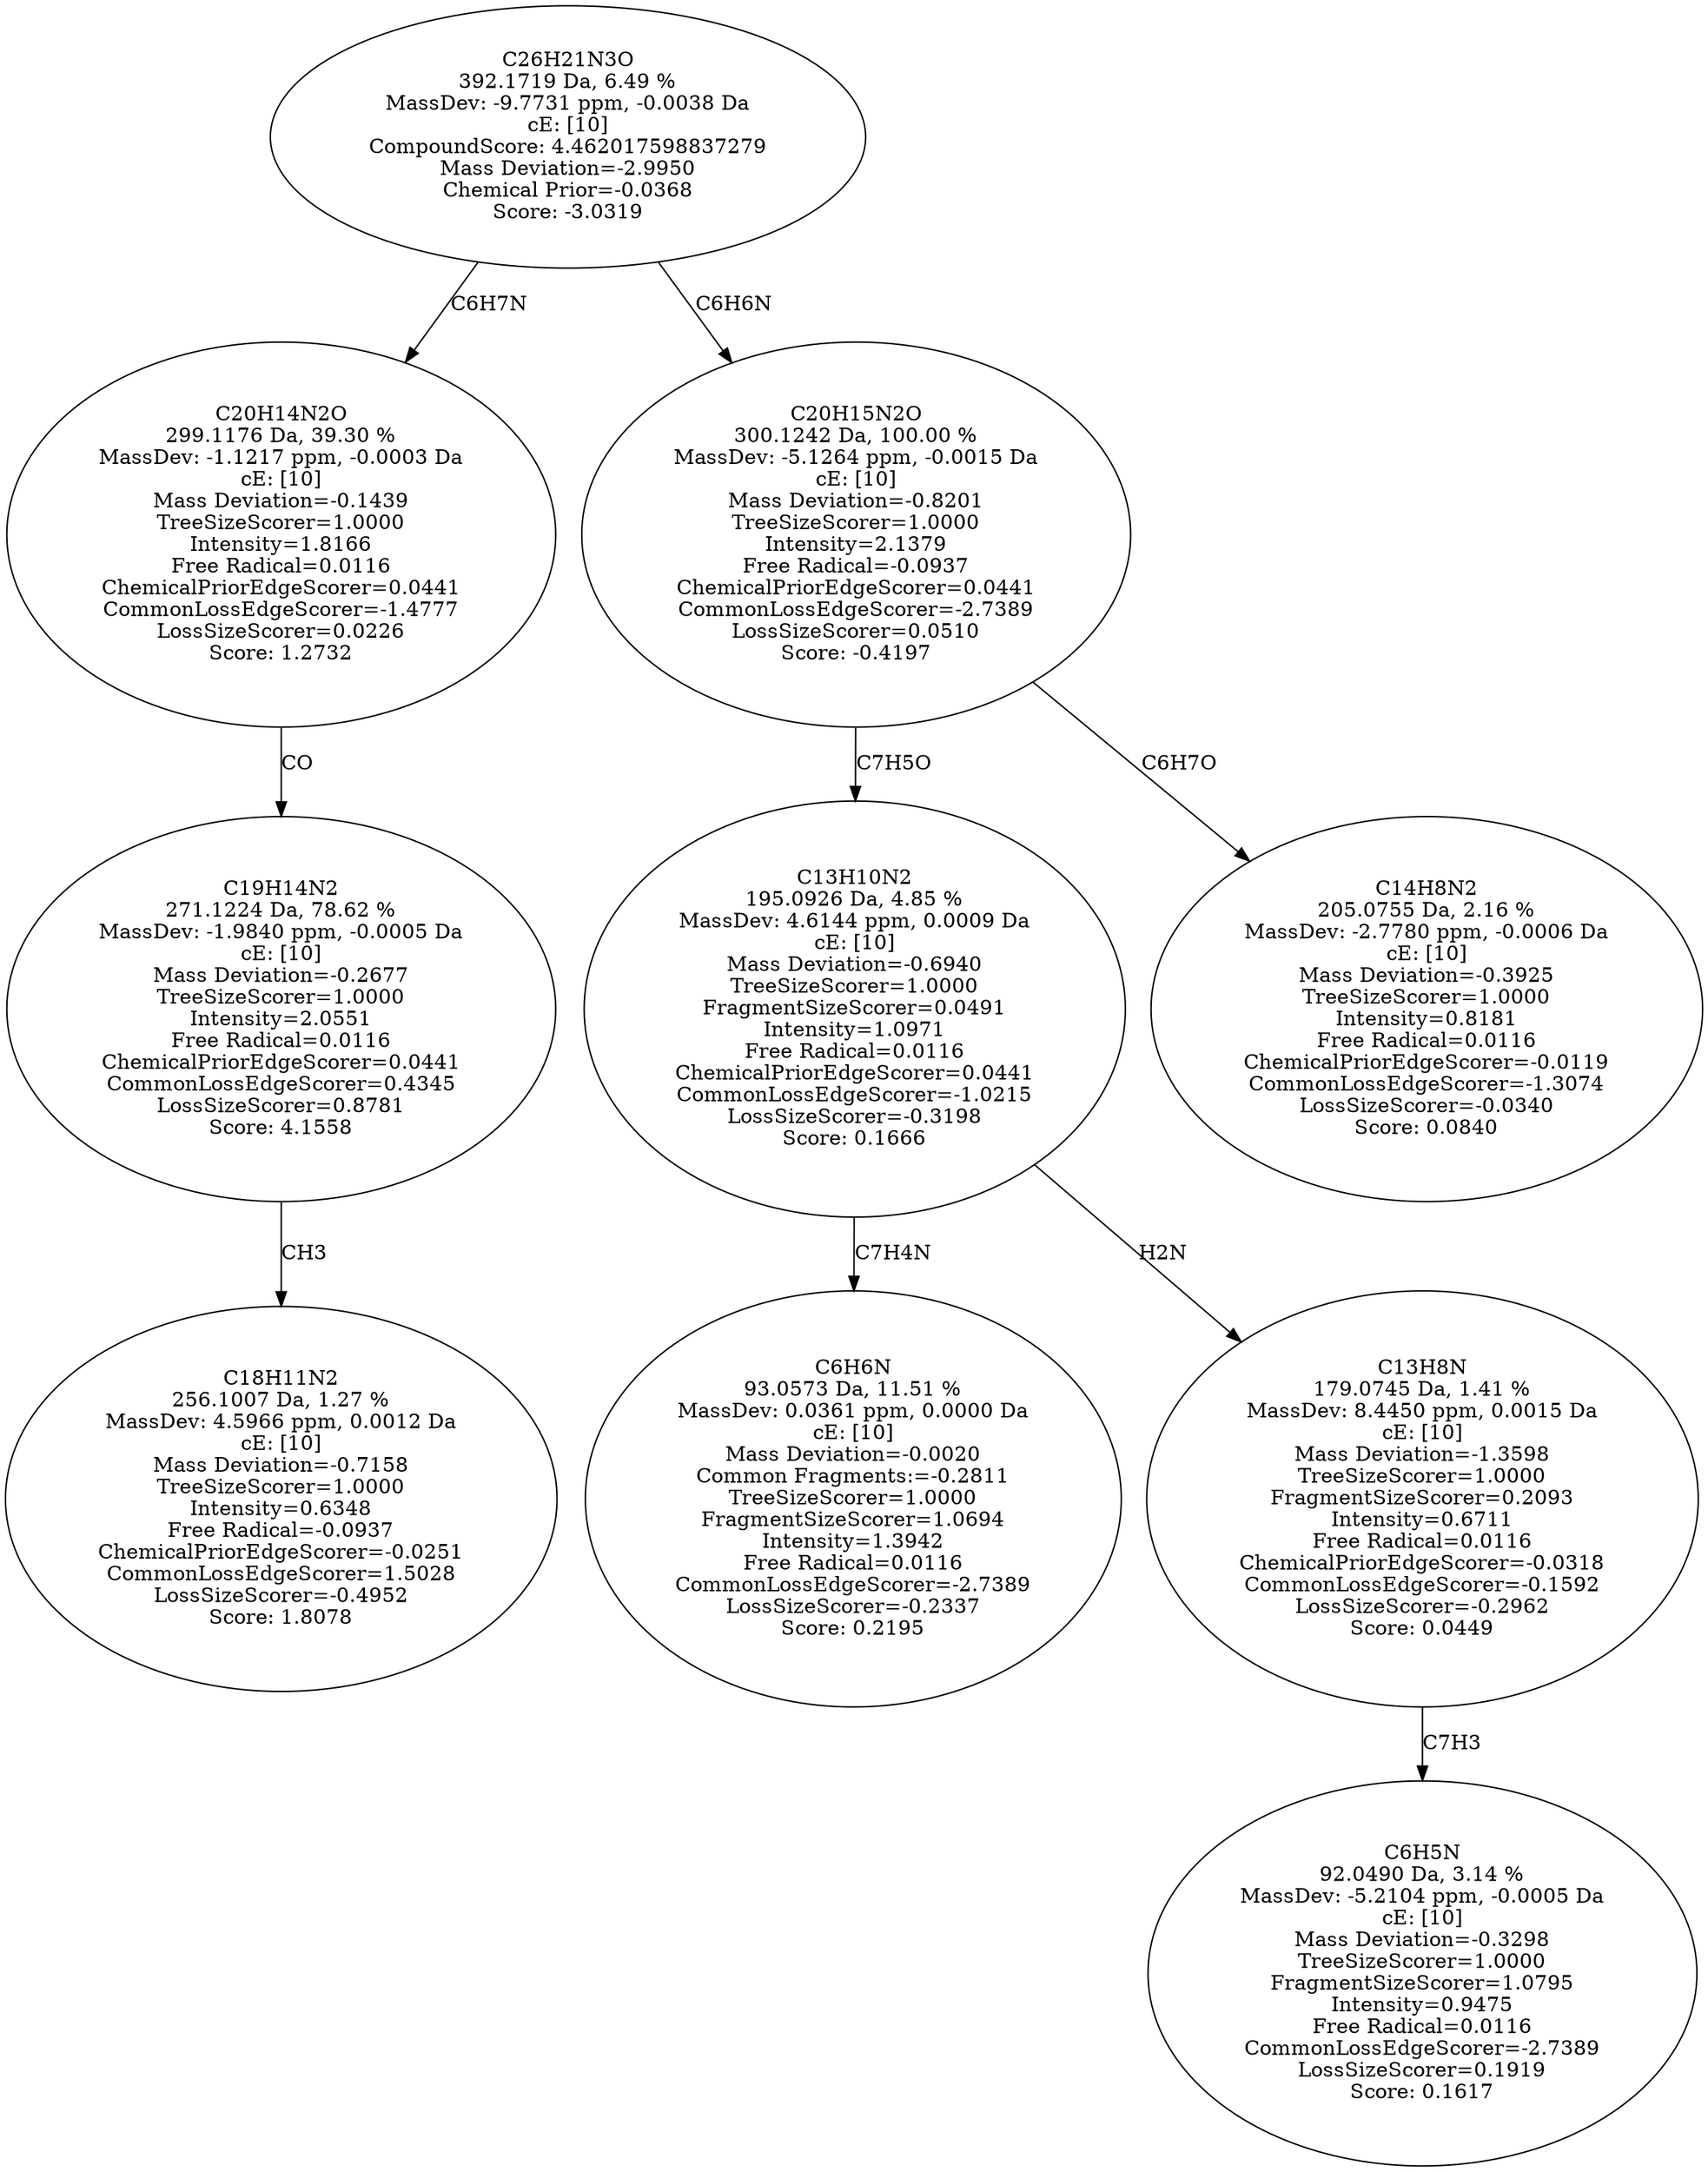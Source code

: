 strict digraph {
v1 [label="C18H11N2\n256.1007 Da, 1.27 %\nMassDev: 4.5966 ppm, 0.0012 Da\ncE: [10]\nMass Deviation=-0.7158\nTreeSizeScorer=1.0000\nIntensity=0.6348\nFree Radical=-0.0937\nChemicalPriorEdgeScorer=-0.0251\nCommonLossEdgeScorer=1.5028\nLossSizeScorer=-0.4952\nScore: 1.8078"];
v2 [label="C19H14N2\n271.1224 Da, 78.62 %\nMassDev: -1.9840 ppm, -0.0005 Da\ncE: [10]\nMass Deviation=-0.2677\nTreeSizeScorer=1.0000\nIntensity=2.0551\nFree Radical=0.0116\nChemicalPriorEdgeScorer=0.0441\nCommonLossEdgeScorer=0.4345\nLossSizeScorer=0.8781\nScore: 4.1558"];
v3 [label="C20H14N2O\n299.1176 Da, 39.30 %\nMassDev: -1.1217 ppm, -0.0003 Da\ncE: [10]\nMass Deviation=-0.1439\nTreeSizeScorer=1.0000\nIntensity=1.8166\nFree Radical=0.0116\nChemicalPriorEdgeScorer=0.0441\nCommonLossEdgeScorer=-1.4777\nLossSizeScorer=0.0226\nScore: 1.2732"];
v4 [label="C6H6N\n93.0573 Da, 11.51 %\nMassDev: 0.0361 ppm, 0.0000 Da\ncE: [10]\nMass Deviation=-0.0020\nCommon Fragments:=-0.2811\nTreeSizeScorer=1.0000\nFragmentSizeScorer=1.0694\nIntensity=1.3942\nFree Radical=0.0116\nCommonLossEdgeScorer=-2.7389\nLossSizeScorer=-0.2337\nScore: 0.2195"];
v5 [label="C6H5N\n92.0490 Da, 3.14 %\nMassDev: -5.2104 ppm, -0.0005 Da\ncE: [10]\nMass Deviation=-0.3298\nTreeSizeScorer=1.0000\nFragmentSizeScorer=1.0795\nIntensity=0.9475\nFree Radical=0.0116\nCommonLossEdgeScorer=-2.7389\nLossSizeScorer=0.1919\nScore: 0.1617"];
v6 [label="C13H8N\n179.0745 Da, 1.41 %\nMassDev: 8.4450 ppm, 0.0015 Da\ncE: [10]\nMass Deviation=-1.3598\nTreeSizeScorer=1.0000\nFragmentSizeScorer=0.2093\nIntensity=0.6711\nFree Radical=0.0116\nChemicalPriorEdgeScorer=-0.0318\nCommonLossEdgeScorer=-0.1592\nLossSizeScorer=-0.2962\nScore: 0.0449"];
v7 [label="C13H10N2\n195.0926 Da, 4.85 %\nMassDev: 4.6144 ppm, 0.0009 Da\ncE: [10]\nMass Deviation=-0.6940\nTreeSizeScorer=1.0000\nFragmentSizeScorer=0.0491\nIntensity=1.0971\nFree Radical=0.0116\nChemicalPriorEdgeScorer=0.0441\nCommonLossEdgeScorer=-1.0215\nLossSizeScorer=-0.3198\nScore: 0.1666"];
v8 [label="C14H8N2\n205.0755 Da, 2.16 %\nMassDev: -2.7780 ppm, -0.0006 Da\ncE: [10]\nMass Deviation=-0.3925\nTreeSizeScorer=1.0000\nIntensity=0.8181\nFree Radical=0.0116\nChemicalPriorEdgeScorer=-0.0119\nCommonLossEdgeScorer=-1.3074\nLossSizeScorer=-0.0340\nScore: 0.0840"];
v9 [label="C20H15N2O\n300.1242 Da, 100.00 %\nMassDev: -5.1264 ppm, -0.0015 Da\ncE: [10]\nMass Deviation=-0.8201\nTreeSizeScorer=1.0000\nIntensity=2.1379\nFree Radical=-0.0937\nChemicalPriorEdgeScorer=0.0441\nCommonLossEdgeScorer=-2.7389\nLossSizeScorer=0.0510\nScore: -0.4197"];
v10 [label="C26H21N3O\n392.1719 Da, 6.49 %\nMassDev: -9.7731 ppm, -0.0038 Da\ncE: [10]\nCompoundScore: 4.462017598837279\nMass Deviation=-2.9950\nChemical Prior=-0.0368\nScore: -3.0319"];
v2 -> v1 [label="CH3"];
v3 -> v2 [label="CO"];
v10 -> v3 [label="C6H7N"];
v7 -> v4 [label="C7H4N"];
v6 -> v5 [label="C7H3"];
v7 -> v6 [label="H2N"];
v9 -> v7 [label="C7H5O"];
v9 -> v8 [label="C6H7O"];
v10 -> v9 [label="C6H6N"];
}
